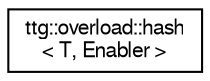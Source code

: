 digraph "Graphical Class Hierarchy"
{
 // LATEX_PDF_SIZE
  edge [fontname="FreeSans",fontsize="10",labelfontname="FreeSans",labelfontsize="10"];
  node [fontname="FreeSans",fontsize="10",shape=record];
  rankdir="LR";
  Node0 [label="ttg::overload::hash\l\< T, Enabler \>",height=0.2,width=0.4,color="black", fillcolor="white", style="filled",URL="$structttg_1_1overload_1_1hash.html",tooltip="Computes hash values for objects of type T."];
}

